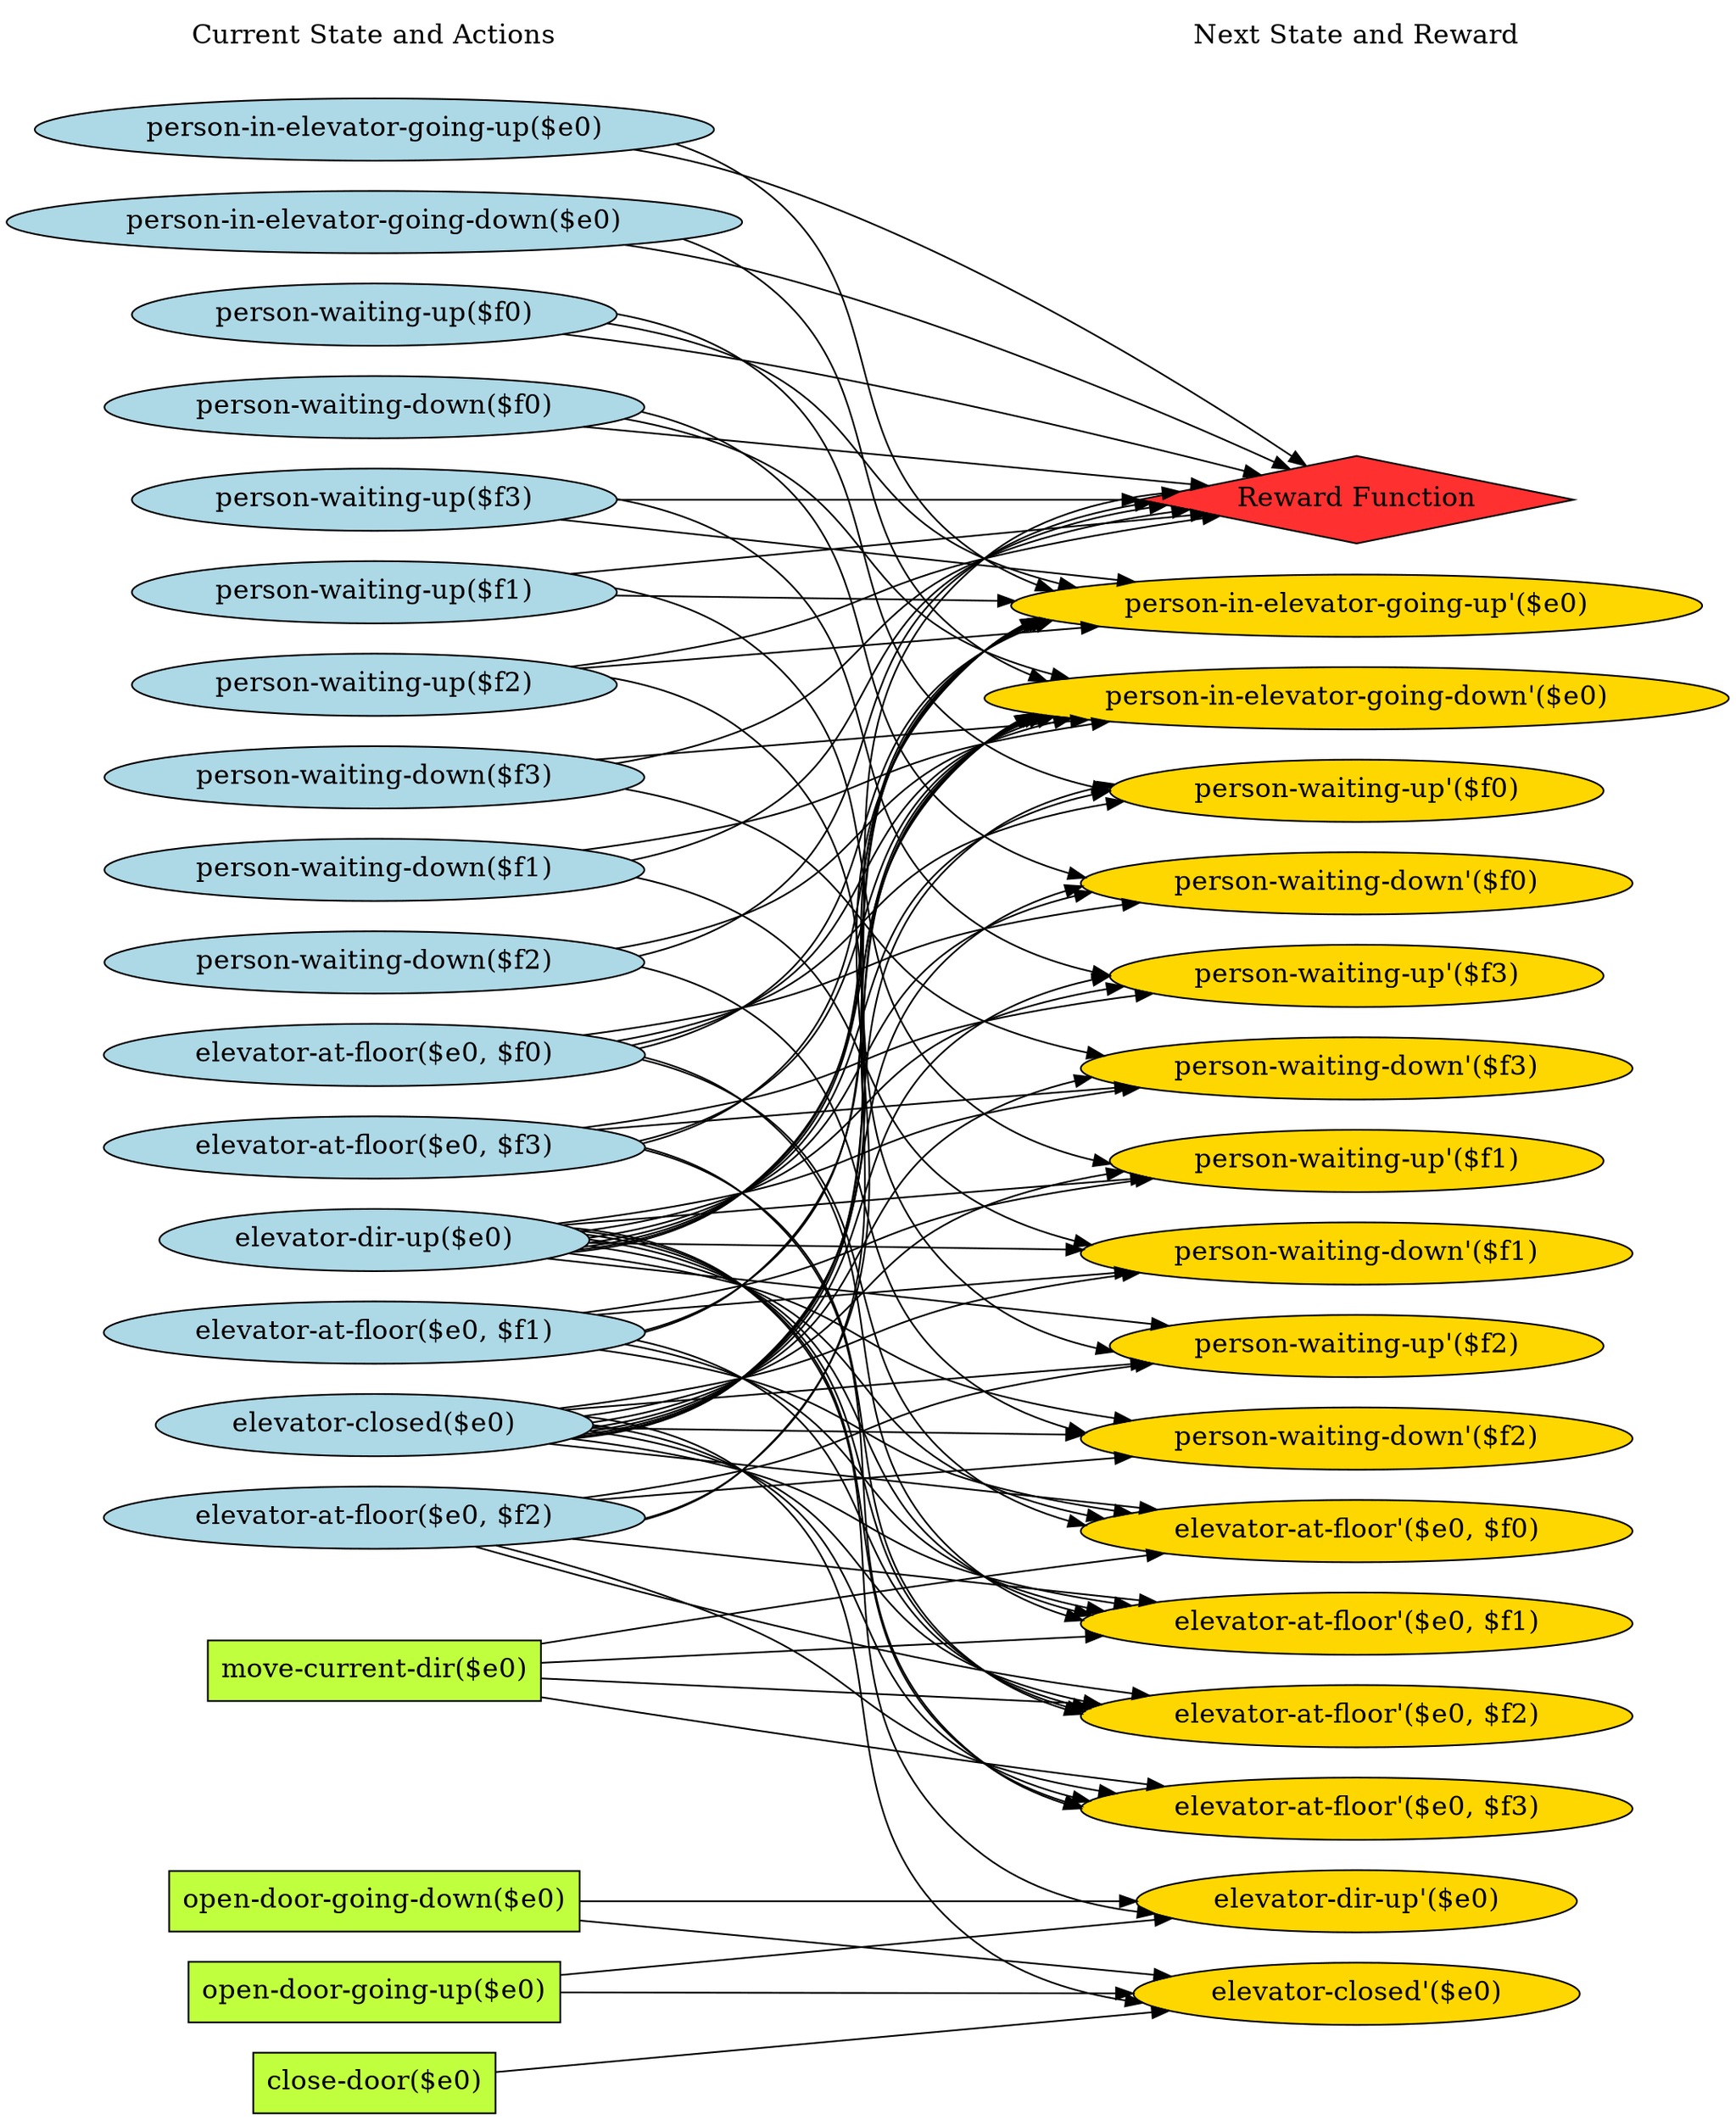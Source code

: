 digraph G {
	graph [bb="0,0,858.18,1187",
		fontname=Helvetica,
		fontsize=16,
		rankdir=LR,
		ranksep=2.00,
		ratio=auto,
		size=600
	];
	node [fontsize=16,
		label="\N"
	];
	{
		graph [rank=same];
		"person-waiting-up($f0)"		 [color=black,
			fillcolor=lightblue,
			height=0.51069,
			pos="177.48,455",
			shape=ellipse,
			style=filled,
			width=3.2802];
		"person-waiting-down($f3)"		 [color=black,
			fillcolor=lightblue,
			height=0.51069,
			pos="177.48,345",
			shape=ellipse,
			style=filled,
			width=3.6534];
		"person-waiting-down($f1)"		 [color=black,
			fillcolor=lightblue,
			height=0.51069,
			pos="177.48,675",
			shape=ellipse,
			style=filled,
			width=3.6534];
		"Current State and Actions"		 [color=black,
			fillcolor=white,
			height=0.5,
			pos="177.48,1169",
			shape=plaintext,
			style=bold,
			width=2.5139];
		"open-door-going-down($e0)"		 [color=black,
			fillcolor=olivedrab1,
			height=0.5,
			pos="177.48,72",
			shape=box,
			style=filled,
			width=2.7917];
		"elevator-closed($e0)"		 [color=black,
			fillcolor=lightblue,
			height=0.51069,
			pos="177.48,840",
			shape=ellipse,
			style=filled,
			width=2.8874];
		"elevator-at-floor($e0, $f1)"		 [color=black,
			fillcolor=lightblue,
			height=0.51069,
			pos="177.48,1005",
			shape=ellipse,
			style=filled,
			width=3.6141];
		"open-door-going-up($e0)"		 [color=black,
			fillcolor=olivedrab1,
			height=0.5,
			pos="177.48,126",
			shape=box,
			style=filled,
			width=2.5278];
		"elevator-at-floor($e0, $f3)"		 [color=black,
			fillcolor=lightblue,
			height=0.51069,
			pos="177.48,730",
			shape=ellipse,
			style=filled,
			width=3.6141];
		"person-waiting-up($f2)"		 [color=black,
			fillcolor=lightblue,
			height=0.51069,
			pos="177.48,400",
			shape=ellipse,
			style=filled,
			width=3.2802];
		"person-waiting-down($f2)"		 [color=black,
			fillcolor=lightblue,
			height=0.51069,
			pos="177.48,510",
			shape=ellipse,
			style=filled,
			width=3.6534];
		"person-waiting-down($f0)"		 [color=black,
			fillcolor=lightblue,
			height=0.51069,
			pos="177.48,565",
			shape=ellipse,
			style=filled,
			width=3.6534];
		"elevator-dir-up($e0)"		 [color=black,
			fillcolor=lightblue,
			height=0.51069,
			pos="177.48,785",
			shape=ellipse,
			style=filled,
			width=2.8677];
		"move-current-dir($e0)"		 [color=black,
			fillcolor=olivedrab1,
			height=0.5,
			pos="177.48,1060",
			shape=box,
			style=filled,
			width=2.2222];
		"person-in-elevator-going-up($e0)"		 [color=black,
			fillcolor=lightblue,
			height=0.51069,
			pos="177.48,235",
			shape=ellipse,
			style=filled,
			width=4.5569];
		"person-in-elevator-going-down($e0)"		 [color=black,
			fillcolor=lightblue,
			height=0.51069,
			pos="177.48,290",
			shape=ellipse,
			style=filled,
			width=4.9301];
		"close-door($e0)"		 [color=black,
			fillcolor=olivedrab1,
			height=0.5,
			pos="177.48,18",
			shape=box,
			style=filled,
			width=1.6389];
		"elevator-at-floor($e0, $f0)"		 [color=black,
			fillcolor=lightblue,
			height=0.51069,
			pos="177.48,950",
			shape=ellipse,
			style=filled,
			width=3.6141];
		"elevator-at-floor($e0, $f2)"		 [color=black,
			fillcolor=lightblue,
			height=0.51069,
			pos="177.48,895",
			shape=ellipse,
			style=filled,
			width=3.6141];
		"person-waiting-up($f1)"		 [color=black,
			fillcolor=lightblue,
			height=0.51069,
			pos="177.48,620",
			shape=ellipse,
			style=filled,
			width=3.2802];
		"person-waiting-up($f3)"		 [color=black,
			fillcolor=lightblue,
			height=0.51069,
			pos="177.48,180",
			shape=ellipse,
			style=filled,
			width=3.2802];
	}
	{
		graph [rank=same];
		"elevator-at-floor'($e0, $f0)"		 [color=black,
			fillcolor=gold1,
			height=0.51069,
			pos="678.57,1115",
			shape=ellipse,
			style=filled,
			width=3.673];
		"elevator-at-floor'($e0, $f2)"		 [color=black,
			fillcolor=gold1,
			height=0.51069,
			pos="678.57,1005",
			shape=ellipse,
			style=filled,
			width=3.673];
		"person-waiting-up'($f2)"		 [color=black,
			fillcolor=gold1,
			height=0.51069,
			pos="678.57,620",
			shape=ellipse,
			style=filled,
			width=3.3391];
		"person-waiting-up'($f0)"		 [color=black,
			fillcolor=gold1,
			height=0.51069,
			pos="678.57,675",
			shape=ellipse,
			style=filled,
			width=3.3391];
		"person-waiting-down'($f1)"		 [color=black,
			fillcolor=gold1,
			height=0.51069,
			pos="678.57,895",
			shape=ellipse,
			style=filled,
			width=3.7123];
		"person-waiting-down'($f3)"		 [color=black,
			fillcolor=gold1,
			height=0.51069,
			pos="678.57,455",
			shape=ellipse,
			style=filled,
			width=3.7123];
		"elevator-closed'($e0)"		 [color=black,
			fillcolor=gold1,
			height=0.51069,
			pos="678.57,72",
			shape=ellipse,
			style=filled,
			width=2.9463];
		"Next State and Reward"		 [color=black,
			fillcolor=white,
			height=0.5,
			pos="678.57,1169",
			shape=plaintext,
			style=bold,
			width=2.25];
		"Reward Function"		 [color=black,
			fillcolor=firebrick1,
			height=0.72222,
			pos="678.57,338",
			shape=diamond,
			style=filled,
			width=3.5278];
		"elevator-at-floor'($e0, $f1)"		 [color=black,
			fillcolor=gold1,
			height=0.51069,
			pos="678.57,1060",
			shape=ellipse,
			style=filled,
			width=3.673];
		"elevator-at-floor'($e0, $f3)"		 [color=black,
			fillcolor=gold1,
			height=0.51069,
			pos="678.57,950",
			shape=ellipse,
			style=filled,
			width=3.673];
		"person-waiting-down'($f0)"		 [color=black,
			fillcolor=gold1,
			height=0.51069,
			pos="678.57,785",
			shape=ellipse,
			style=filled,
			width=3.7123];
		"person-waiting-up'($f3)"		 [color=black,
			fillcolor=gold1,
			height=0.51069,
			pos="678.57,400",
			shape=ellipse,
			style=filled,
			width=3.3391];
		"person-waiting-down'($f2)"		 [color=black,
			fillcolor=gold1,
			height=0.51069,
			pos="678.57,730",
			shape=ellipse,
			style=filled,
			width=3.7123];
		"person-waiting-up'($f1)"		 [color=black,
			fillcolor=gold1,
			height=0.51069,
			pos="678.57,840",
			shape=ellipse,
			style=filled,
			width=3.3391];
		"elevator-dir-up'($e0)"		 [color=black,
			fillcolor=gold1,
			height=0.51069,
			pos="678.57,127",
			shape=ellipse,
			style=filled,
			width=2.9266];
		"person-in-elevator-going-up'($e0)"		 [color=black,
			fillcolor=gold1,
			height=0.51069,
			pos="678.57,510",
			shape=ellipse,
			style=filled,
			width=4.6158];
		"person-in-elevator-going-down'($e0)"		 [color=black,
			fillcolor=gold1,
			height=0.51069,
			pos="678.57,565",
			shape=ellipse,
			style=filled,
			width=4.989];
	}
	"person-waiting-up($f0)" -> "person-waiting-up'($f0)"	 [color=black,
		pos="e,564.09,669.28 290.16,460.8 312.58,465.19 335.27,472.14 354.97,483 439.92,529.83 413.98,600.25 498.97,647 515.83,656.27 534.86,\
662.71 554.05,667.14",
		style=solid];
	"person-waiting-up($f0)" -> "Reward Function"	 [pos="e,606.1,349.22 271.73,443.8 298.81,439.58 328.27,434.05 354.97,427 421.06,409.56 433.21,391.64 498.97,373 530.24,364.14 565.22,356.75 \
595.88,351.07"];
	"person-waiting-up($f0)" -> "person-in-elevator-going-up'($e0)"	 [color=black,
		pos="e,559.97,497.04 274.42,465.57 352.72,474.2 464.06,486.47 549.89,495.93",
		style=solid];
	"person-waiting-down($f3)" -> "person-waiting-down'($f3)"	 [color=black,
		pos="e,577.17,442.92 277.23,357.08 302.77,361.18 330.07,366.43 354.97,373 421.06,390.44 432.86,409.62 498.97,427 520.78,432.74 544.42,\
437.46 567.15,441.28",
		style=solid];
	"person-waiting-down($f3)" -> "Reward Function"	 [pos="e,559.65,339.65 308.64,343.17 382.84,342.13 475.47,340.83 549.35,339.8"];
	"person-waiting-down($f3)" -> "person-in-elevator-going-down'($e0)"	 [color=black,
		pos="e,539.27,553.3 298.05,352.45 317.86,356.87 337.58,363.42 354.97,373 439.92,419.83 413.98,490.25 498.97,537 508.55,542.27 518.83,\
546.62 529.44,550.21",
		style=solid];
	"person-waiting-down($f1)" -> "person-waiting-down'($f1)"	 [color=black,
		pos="e,556.11,887.61 298.05,682.45 317.86,686.87 337.58,693.42 354.97,703 439.92,749.83 413.98,820.25 498.97,867 513.57,875.03 529.79,\
880.93 546.34,885.25",
		style=solid];
	"person-waiting-down($f1)" -> "Reward Function"	 [pos="e,573.33,342.6 304.29,669.85 322.41,665.03 339.97,657.76 354.97,647 466.76,566.83 388.64,455.18 498.97,373 517.7,359.04 540.52,350.23 \
563.49,344.75"];
	"person-waiting-down($f1)" -> "person-in-elevator-going-down'($e0)"	 [color=black,
		pos="e,563.95,579.26 277.23,662.92 302.77,658.82 330.07,653.57 354.97,647 421.06,629.56 432.86,610.38 498.97,593 516.59,588.37 535.41,\
584.39 553.97,581.02",
		style=solid];
	"Current State and Actions" -> "Next State and Reward"	 [color=black,
		pos="e,597.46,1169 268,1169 358.21,1169 496.69,1169 587.21,1169",
		style=invis];
	"open-door-going-down($e0)" -> "elevator-closed'($e0)"	 [color=black,
		pos="e,572.35,72 278.28,72 360.24,72 476.38,72 562.29,72",
		style=solid];
	"open-door-going-down($e0)" -> "elevator-dir-up'($e0)"	 [color=black,
		pos="e,588.82,117.22 278.28,82.998 365.57,92.617 491.65,106.51 578.67,116.1",
		style=solid];
	"elevator-closed($e0)" -> "elevator-at-floor'($e0, $f0)"	 [color=black,
		pos="e,553.04,1109.2 281.24,841.87 306.86,846.09 333.2,853.95 354.97,868 452.84,931.18 401.04,1023.9 498.97,1087 512.41,1095.7 527.57,\
1102 543.23,1106.5",
		style=solid];
	"elevator-closed($e0)" -> "elevator-at-floor'($e0, $f2)"	 [color=black,
		pos="e,563.75,995.74 274.75,846.6 301.47,850.73 329.99,857.36 354.97,868 428.82,899.45 425.09,945.62 498.97,977 516.19,984.32 535.07,\
989.74 553.91,993.76",
		style=solid];
	"elevator-closed($e0)" -> "person-waiting-up'($f2)"	 [color=black,
		pos="e,564.09,625.72 279.53,836.1 305.3,831.92 332.15,824.58 354.97,812 439.92,765.17 413.98,694.75 498.97,648 515.83,638.73 534.86,632.29 \
554.05,627.86",
		style=solid];
	"elevator-closed($e0)" -> "person-waiting-up'($f0)"	 [color=black,
		pos="e,570.35,683.06 274.75,833.4 301.47,829.27 329.99,822.64 354.97,812 428.82,780.55 425.09,734.38 498.97,703 518.17,694.84 539.44,\
689.03 560.42,684.9",
		style=solid];
	"elevator-closed($e0)" -> "person-waiting-down'($f1)"	 [color=black,
		pos="e,573.74,883.56 265.99,849.64 348.71,858.76 473.3,872.49 563.72,882.45",
		style=solid];
	"elevator-closed($e0)" -> "person-waiting-down'($f3)"	 [color=black,
		pos="e,548.19,459.39 281.59,840.79 307.63,836.62 334.1,828.12 354.97,812 481.28,714.42 372.57,580.47 498.97,483 510.68,473.97 524.13,\
467.31 538.29,462.46",
		style=solid];
	"elevator-closed($e0)" -> "elevator-closed'($e0)"	 [color=black,
		pos="e,575.88,67.354 278.52,844.45 306.4,840.72 334.59,831.54 354.97,812 588.03,588.58 265.7,323.21 498.97,100 517.01,82.74 541.08,73.503 \
565.69,68.969",
		style=solid];
	"elevator-closed($e0)" -> "elevator-at-floor'($e0, $f1)"	 [color=black,
		pos="e,556.58,1052.7 279.53,843.9 305.3,848.08 332.15,855.42 354.97,868 439.92,914.83 413.98,985.25 498.97,1032 513.68,1040.1 530.04,\
1046 546.73,1050.3",
		style=solid];
	"elevator-closed($e0)" -> "elevator-at-floor'($e0, $f3)"	 [color=black,
		pos="e,577.63,938 264.48,850.1 293.49,854.44 325.87,860.32 354.97,868 421.06,885.44 432.86,904.62 498.97,922 520.91,927.77 544.71,932.52 \
567.56,936.35",
		style=solid];
	"elevator-closed($e0)" -> "person-waiting-down'($f0)"	 [color=black,
		pos="e,573.74,796.44 265.99,830.36 348.71,821.24 473.3,807.51 563.72,797.55",
		style=solid];
	"elevator-closed($e0)" -> "person-waiting-up'($f3)"	 [color=black,
		pos="e,558.24,400.99 281.26,841.68 307.6,837.57 334.3,828.87 354.97,812 496.16,696.73 357.67,543.14 498.97,428 513.24,416.37 530.34,408.6 \
548.23,403.53",
		style=solid];
	"elevator-closed($e0)" -> "person-waiting-down'($f2)"	 [color=black,
		pos="e,577.17,742.08 264.48,829.9 293.49,825.56 325.87,819.68 354.97,812 421.06,794.56 432.86,775.38 498.97,758 520.78,752.26 544.42,\
747.54 567.15,743.72",
		style=solid];
	"elevator-closed($e0)" -> "person-waiting-up'($f1)"	 [color=black,
		pos="e,557.92,840 281.59,840 358.73,840 464.74,840 547.67,840",
		style=solid];
	"elevator-closed($e0)" -> "person-in-elevator-going-up'($e0)"	 [color=black,
		pos="e,535.64,519.42 281.75,839.63 307.51,835.42 333.79,827.19 354.97,812 466.76,731.83 387.1,618.07 498.97,538 507.38,531.98 516.59,\
527.04 526.25,523.01",
		style=solid];
	"elevator-closed($e0)" -> "person-in-elevator-going-down'($e0)"	 [color=black,
		pos="e,534.59,576.17 281.24,838.13 306.86,833.91 333.2,826.05 354.97,812 452.84,748.82 401.04,656.09 498.97,593 507.09,587.76 515.85,\
583.38 524.97,579.73",
		style=solid];
	"elevator-at-floor($e0, $f1)" -> "elevator-at-floor'($e0, $f0)"	 [color=black,
		pos="e,577.63,1103 276.77,1017 302.44,1021.1 329.92,1026.4 354.97,1033 421.06,1050.4 432.86,1069.6 498.97,1087 520.91,1092.8 544.71,1097.5 \
567.56,1101.4",
		style=solid];
	"elevator-at-floor($e0, $f1)" -> "elevator-at-floor'($e0, $f2)"	 [color=black,
		pos="e,546.33,1005 307.66,1005 377.73,1005 464.44,1005 536.3,1005",
		style=solid];
	"elevator-at-floor($e0, $f1)" -> "person-waiting-down'($f1)"	 [color=black,
		pos="e,577.17,907.08 276.77,993 302.44,988.89 329.92,983.61 354.97,977 421.06,959.56 432.86,940.38 498.97,923 520.78,917.26 544.42,912.54 \
567.15,908.72",
		style=solid];
	"elevator-at-floor($e0, $f1)" -> "elevator-at-floor'($e0, $f1)"	 [color=black,
		pos="e,574.22,1048.6 280.69,1016.3 363.12,1025.3 478.98,1038.1 564.24,1047.5",
		style=solid];
	"elevator-at-floor($e0, $f1)" -> "person-waiting-up'($f1)"	 [color=black,
		pos="e,570.35,848.06 290.49,995.7 312.42,991.54 334.85,985.57 354.97,977 428.82,945.55 425.09,899.38 498.97,868 518.17,859.84 539.44,\
854.03 560.42,849.9",
		style=solid];
	"elevator-at-floor($e0, $f1)" -> "person-in-elevator-going-up'($e0)"	 [color=black,
		pos="e,531.55,518.61 305.96,1002 323.86,996.89 340.92,988.97 354.97,977 511.28,843.84 342.53,671.02 498.97,538 506.08,531.95 513.95,526.93 \
522.31,522.78",
		style=solid];
	"elevator-at-floor($e0, $f1)" -> "person-in-elevator-going-down'($e0)"	 [color=black,
		pos="e,528.85,575.31 305.53,1001.5 323.48,996.43 340.67,988.67 354.97,977 496.16,861.73 357.67,708.14 498.97,593 505.3,587.84 512.19,\
583.44 519.45,579.7",
		style=solid];
	"open-door-going-up($e0)" -> "elevator-closed'($e0)"	 [color=black,
		pos="e,588.18,81.672 268.58,116.25 355.85,106.81 487.91,92.521 578.2,82.751",
		style=solid];
	"open-door-going-up($e0)" -> "elevator-dir-up'($e0)"	 [color=black,
		pos="e,573.06,126.79 268.58,126.18 351.03,126.35 473.46,126.59 562.88,126.77",
		style=solid];
	"elevator-at-floor($e0, $f3)" -> "elevator-at-floor'($e0, $f2)"	 [color=black,
		pos="e,553.04,999.18 301.09,735.9 320.12,740.55 338.81,747.57 354.97,758 452.84,821.18 401.04,913.91 498.97,977 512.41,985.66 527.57,\
991.98 543.23,996.55",
		style=solid];
	"elevator-at-floor($e0, $f3)" -> "person-waiting-down'($f3)"	 [color=black,
		pos="e,552.11,461.05 301.09,724.1 320.12,719.45 338.81,712.43 354.97,702 452.84,638.82 401.04,546.09 498.97,483 512.06,474.56 526.79,\
468.35 542.03,463.8",
		style=solid];
	"elevator-at-floor($e0, $f3)" -> "elevator-at-floor'($e0, $f3)"	 [color=black,
		pos="e,556.58,942.71 297.12,737.24 317.24,741.67 337.31,748.27 354.97,758 439.92,804.83 413.98,875.25 498.97,922 513.68,930.09 530.04,\
936.03 546.73,940.35",
		style=solid];
	"elevator-at-floor($e0, $f3)" -> "person-waiting-up'($f3)"	 [color=black,
		pos="e,559.55,402.71 303.37,725.09 321.82,720.27 339.72,712.94 354.97,702 466.76,621.83 387.1,508.07 498.97,428 514,417.24 531.58,409.95 \
549.73,405.1",
		style=solid];
	"elevator-at-floor($e0, $f3)" -> "person-in-elevator-going-up'($e0)"	 [color=black,
		pos="e,542.99,520.65 297.12,722.76 317.24,718.33 337.31,711.73 354.97,702 439.92,655.17 413.98,584.75 498.97,538 509.71,532.09 521.33,\
527.33 533.31,523.51",
		style=solid];
	"elevator-at-floor($e0, $f3)" -> "person-in-elevator-going-down'($e0)"	 [color=black,
		pos="e,547.65,577.63 290.49,720.7 312.42,716.54 334.85,710.57 354.97,702 428.82,670.55 425.09,624.38 498.97,593 511.29,587.77 524.46,\
583.5 537.86,580.02",
		style=solid];
	"person-waiting-up($f2)" -> "person-waiting-up'($f2)"	 [color=black,
		pos="e,564.09,614.28 290.16,405.8 312.58,410.19 335.27,417.14 354.97,428 439.92,474.83 413.98,545.25 498.97,592 515.83,601.27 534.86,\
607.71 554.05,612.14",
		style=solid];
	"person-waiting-up($f2)" -> "Reward Function"	 [pos="e,599.02,347.76 270.32,388.59 361.13,377.31 499.16,360.16 588.87,349.02"];
	"person-waiting-up($f2)" -> "person-in-elevator-going-up'($e0)"	 [color=black,
		pos="e,567.28,496.31 271.73,411.2 298.81,415.42 328.27,420.95 354.97,428 421.06,445.44 432.86,464.62 498.97,482 517.66,486.92 537.7,491.09 \
557.36,494.59",
		style=solid];
	"person-waiting-down($f2)" -> "Reward Function"	 [pos="e,592.92,346.54 290.96,500.61 312.74,496.46 334.99,490.51 354.97,482 428.82,450.55 425.7,405.78 498.97,373 525.04,361.33 554.97,\
353.54 582.78,348.34"];
	"person-waiting-down($f2)" -> "person-waiting-down'($f2)"	 [color=black,
		pos="e,556.11,722.61 298.05,517.45 317.86,521.87 337.58,528.42 354.97,538 439.92,584.83 413.98,655.25 498.97,702 513.57,710.03 529.79,\
715.93 546.34,720.25",
		style=solid];
	"person-waiting-down($f2)" -> "person-in-elevator-going-down'($e0)"	 [color=black,
		pos="e,555.53,551.55 281.29,521.33 357.79,529.76 462.84,541.34 545.55,550.45",
		style=solid];
	"person-waiting-down($f0)" -> "Reward Function"	 [pos="e,583.54,344.68 298.05,557.55 317.86,553.13 337.58,546.58 354.97,537 439.92,490.17 414.88,421.35 498.97,373 521.46,360.07 547.89,\
351.83 573.43,346.61"];
	"person-waiting-down($f0)" -> "person-waiting-down'($f0)"	 [color=black,
		pos="e,556.11,777.61 298.05,572.45 317.86,576.87 337.58,583.42 354.97,593 439.92,639.83 413.98,710.25 498.97,757 513.57,765.03 529.79,\
770.93 546.34,775.25",
		style=solid];
	"person-waiting-down($f0)" -> "person-in-elevator-going-down'($e0)"	 [color=black,
		pos="e,498.79,565 309.29,565 364.03,565 428.71,565 488.47,565",
		style=solid];
	"elevator-dir-up($e0)" -> "elevator-at-floor'($e0, $f0)"	 [color=black,
		pos="e,550.73,1110.2 280.84,785.22 306.88,789.38 333.54,797.63 354.97,813 466.76,893.17 387.1,1006.9 498.97,1087 511.53,1096 525.86,1102.6 \
540.82,1107.3",
		style=solid];
	"elevator-dir-up($e0)" -> "elevator-at-floor'($e0, $f2)"	 [color=black,
		pos="e,556.58,997.71 278.61,788.75 304.66,792.91 331.87,800.27 354.97,813 439.92,859.83 413.98,930.25 498.97,977 513.68,985.09 530.04,\
991.03 546.73,995.35",
		style=solid];
	"elevator-dir-up($e0)" -> "person-waiting-up'($f2)"	 [color=black,
		pos="e,570.35,628.06 274.29,778.47 301.15,774.35 329.85,767.7 354.97,757 428.82,725.55 425.09,679.38 498.97,648 518.17,639.84 539.44,\
634.03 560.42,629.9",
		style=solid];
	"elevator-dir-up($e0)" -> "person-waiting-up'($f0)"	 [color=black,
		pos="e,582.75,686.2 264.04,774.97 293.15,770.62 325.72,764.72 354.97,757 421.06,739.56 432.86,720.38 498.97,703 522.58,696.79 548.33,\
691.77 572.74,687.79",
		style=solid];
	"elevator-dir-up($e0)" -> "person-waiting-down'($f1)"	 [color=black,
		pos="e,577.17,882.92 264.04,795.03 293.15,799.38 325.72,805.28 354.97,813 421.06,830.44 432.86,849.62 498.97,867 520.78,872.74 544.42,\
877.46 567.15,881.28",
		style=solid];
	"elevator-dir-up($e0)" -> "person-waiting-down'($f3)"	 [color=black,
		pos="e,549.81,460.08 280.84,784.78 306.88,780.62 333.54,772.37 354.97,757 466.76,676.83 387.1,563.07 498.97,483 511.32,474.16 525.39,\
467.66 540.08,462.93",
		style=solid];
	"elevator-dir-up($e0)" -> "Reward Function"	 [pos="e,568.67,341.51 280.34,786.82 306.98,782.77 334.06,774.07 354.97,757 496.16,641.73 359.88,490.81 498.97,373 515.9,358.65 536.99,\
349.55 558.68,343.88"];
	"elevator-dir-up($e0)" -> "elevator-at-floor'($e0, $f1)"	 [color=black,
		pos="e,553.04,1054.2 280.32,786.72 306.23,790.9 332.94,798.78 354.97,813 452.84,876.18 401.04,968.91 498.97,1032 512.41,1040.7 527.57,\
1047 543.23,1051.5",
		style=solid];
	"elevator-dir-up($e0)" -> "elevator-at-floor'($e0, $f3)"	 [color=black,
		pos="e,563.75,940.74 274.29,791.53 301.15,795.65 329.85,802.3 354.97,813 428.82,844.45 425.09,890.62 498.97,922 516.19,929.32 535.07,\
934.74 553.91,938.76",
		style=solid];
	"elevator-dir-up($e0)" -> "person-waiting-down'($f0)"	 [color=black,
		pos="e,544.84,785 280.99,785 354.17,785 453.57,785 534.55,785",
		style=solid];
	"elevator-dir-up($e0)" -> "person-waiting-up'($f3)"	 [color=black,
		pos="e,558.82,401.72 280.67,785.94 307.01,781.82 333.85,773.31 354.97,757 481.28,659.42 372.57,525.47 498.97,428 513.54,416.76 530.81,\
409.2 548.78,404.23",
		style=solid];
	"elevator-dir-up($e0)" -> "person-waiting-down'($f2)"	 [color=black,
		pos="e,573.62,741.46 265.7,775.39 348.39,766.28 473.07,752.54 563.59,742.56",
		style=solid];
	"elevator-dir-up($e0)" -> "person-waiting-up'($f1)"	 [color=black,
		pos="e,580.66,829.32 265.7,794.61 350.54,803.96 479.6,818.18 570.59,828.21",
		style=solid];
	"elevator-dir-up($e0)" -> "elevator-dir-up'($e0)"	 [color=black,
		pos="e,652.76,144.97 280.01,787.66 306.95,783.68 334.27,774.81 354.97,757 515.43,618.94 388.33,483.47 498.97,303 537.95,239.42 604.74,\
182.12 644.67,151.16",
		style=solid];
	"elevator-dir-up($e0)" -> "person-in-elevator-going-up'($e0)"	 [color=black,
		pos="e,538.24,519.97 280.32,783.28 306.23,779.1 332.94,771.22 354.97,757 452.84,693.82 401.04,601.09 498.97,538 508.16,532.08 518.16,\
527.25 528.57,523.33",
		style=solid];
	"elevator-dir-up($e0)" -> "person-in-elevator-going-down'($e0)"	 [color=black,
		pos="e,539.27,576.7 278.61,781.25 304.66,777.09 331.87,769.73 354.97,757 439.92,710.17 413.98,639.75 498.97,593 508.55,587.73 518.83,\
583.38 529.44,579.79",
		style=solid];
	"move-current-dir($e0)" -> "elevator-at-floor'($e0, $f0)"	 [color=black,
		pos="e,574.18,1103.6 257.57,1068.7 340.18,1077.8 470.53,1092.2 564.1,1102.5",
		style=solid];
	"move-current-dir($e0)" -> "elevator-at-floor'($e0, $f2)"	 [color=black,
		pos="e,574.18,1016.4 257.57,1051.3 340.18,1042.2 470.53,1027.8 564.1,1017.5",
		style=solid];
	"move-current-dir($e0)" -> "elevator-at-floor'($e0, $f1)"	 [color=black,
		pos="e,545.89,1060 257.57,1060 332.14,1060 445.63,1060 535.84,1060",
		style=solid];
	"move-current-dir($e0)" -> "elevator-at-floor'($e0, $f3)"	 [color=black,
		pos="e,577.63,962 257.82,1050.9 288.46,1046.5 323.62,1040.3 354.97,1032 421.06,1014.6 432.86,995.38 498.97,978 520.91,972.23 544.71,967.48 \
567.56,963.65",
		style=solid];
	"person-in-elevator-going-up($e0)" -> "Reward Function"	 [pos="e,621.31,323.64 278.11,249.54 303.25,253.55 330.15,258.15 354.97,263 444.34,280.46 546.6,305.02 611.6,321.21"];
	"person-in-elevator-going-up($e0)" -> "person-in-elevator-going-up'($e0)"	 [color=black,
		pos="e,538.24,500.03 315.72,244.99 329.6,249.4 342.98,255.26 354.97,263 452.84,326.18 401.04,418.91 498.97,482 508.16,487.92 518.16,492.75 \
528.57,496.67",
		style=solid];
	"person-in-elevator-going-down($e0)" -> "Reward Function"	 [pos="e,591.55,329.73 308.31,302.49 393.72,310.7 503.66,321.27 581.29,328.74"];
	"person-in-elevator-going-down($e0)" -> "person-in-elevator-going-down'($e0)"	 [color=black,
		pos="e,534.59,553.83 319.33,301.17 331.92,305.43 344.02,310.93 354.97,318 452.84,381.18 401.04,473.91 498.97,537 507.09,542.24 515.85,\
546.62 524.97,550.27",
		style=solid];
	"close-door($e0)" -> "elevator-closed'($e0)"	 [color=black,
		pos="e,588.19,62.329 236.71,24.3 320.45,33.36 476.02,50.192 578.16,61.244",
		style=solid];
	"elevator-at-floor($e0, $f0)" -> "elevator-at-floor'($e0, $f0)"	 [color=black,
		pos="e,563.75,1105.7 290.49,959.3 312.42,963.46 334.85,969.43 354.97,978 428.82,1009.5 425.09,1055.6 498.97,1087 516.19,1094.3 535.07,\
1099.7 553.91,1103.8",
		style=solid];
	"elevator-at-floor($e0, $f0)" -> "person-waiting-up'($f0)"	 [color=black,
		pos="e,560.98,679.02 301.09,944.1 320.12,939.45 338.81,932.43 354.97,922 452.84,858.82 401.04,766.09 498.97,703 514.62,692.91 532.62,\
686 551.02,681.33",
		style=solid];
	"elevator-at-floor($e0, $f0)" -> "elevator-at-floor'($e0, $f1)"	 [color=black,
		pos="e,577.63,1048 276.77,962 302.44,966.11 329.92,971.39 354.97,978 421.06,995.44 432.86,1014.6 498.97,1032 520.91,1037.8 544.71,1042.5 \
567.56,1046.4",
		style=solid];
	"elevator-at-floor($e0, $f0)" -> "person-waiting-down'($f0)"	 [color=black,
		pos="e,563.28,794.35 290.49,940.7 312.42,936.54 334.85,930.57 354.97,922 428.82,890.55 425.09,844.38 498.97,813 515.99,805.77 534.63,\
800.39 553.25,796.38",
		style=solid];
	"elevator-at-floor($e0, $f0)" -> "person-in-elevator-going-up'($e0)"	 [color=black,
		pos="e,532.35,518.87 305.53,946.47 323.48,941.43 340.67,933.67 354.97,922 496.16,806.73 357.67,653.14 498.97,538 506.29,532.03 514.37,\
527.08 522.91,522.98",
		style=solid];
	"elevator-at-floor($e0, $f0)" -> "person-in-elevator-going-down'($e0)"	 [color=black,
		pos="e,530.15,575.49 304.53,945.91 322.72,940.96 340.24,933.38 354.97,922 481.28,824.42 372.57,690.47 498.97,593 505.76,587.77 513.13,\
583.33 520.88,579.58",
		style=solid];
	"elevator-at-floor($e0, $f2)" -> "elevator-at-floor'($e0, $f2)"	 [color=black,
		pos="e,577.63,993 276.77,907 302.44,911.11 329.92,916.39 354.97,923 421.06,940.44 432.86,959.62 498.97,977 520.91,982.77 544.71,987.52 \
567.56,991.35",
		style=solid];
	"elevator-at-floor($e0, $f2)" -> "person-waiting-up'($f2)"	 [color=black,
		pos="e,560.98,624.02 301.09,889.1 320.12,884.45 338.81,877.43 354.97,867 452.84,803.82 401.04,711.09 498.97,648 514.62,637.91 532.62,\
631 551.02,626.33",
		style=solid];
	"elevator-at-floor($e0, $f2)" -> "elevator-at-floor'($e0, $f1)"	 [color=black,
		pos="e,563.75,1050.7 290.49,904.3 312.42,908.46 334.85,914.43 354.97,923 428.82,954.45 425.09,1000.6 498.97,1032 516.19,1039.3 535.07,\
1044.7 553.91,1048.8",
		style=solid];
	"elevator-at-floor($e0, $f2)" -> "elevator-at-floor'($e0, $f3)"	 [color=black,
		pos="e,574.22,938.61 280.69,906.26 363.12,915.35 478.98,928.11 564.24,937.51",
		style=solid];
	"elevator-at-floor($e0, $f2)" -> "person-waiting-down'($f2)"	 [color=black,
		pos="e,563.28,739.35 290.49,885.7 312.42,881.54 334.85,875.57 354.97,867 428.82,835.55 425.09,789.38 498.97,758 515.99,750.77 534.63,\
745.39 553.25,741.38",
		style=solid];
	"elevator-at-floor($e0, $f2)" -> "person-in-elevator-going-up'($e0)"	 [color=black,
		pos="e,533.7,519.11 304.53,890.91 322.72,885.96 340.24,878.38 354.97,867 481.28,769.42 372.57,635.47 498.97,538 506.72,532.03 515.22,\
527.09 524.19,523.03",
		style=solid];
	"elevator-at-floor($e0, $f2)" -> "person-in-elevator-going-down'($e0)"	 [color=black,
		pos="e,532.04,575.72 303.37,890.09 321.82,885.27 339.72,877.94 354.97,867 466.76,786.83 387.1,673.07 498.97,593 506.29,587.76 514.22,\
583.34 522.52,579.62",
		style=solid];
	"person-waiting-up($f1)" -> "Reward Function"	 [pos="e,577.6,343.41 292.78,615.98 314.65,611.42 336.46,603.95 354.97,592 452.84,528.82 402.26,437.94 498.97,373 519.26,359.38 543.59,\
350.79 567.67,345.44"];
	"person-waiting-up($f1)" -> "person-waiting-up'($f1)"	 [color=black,
		pos="e,564.09,834.28 290.16,625.8 312.58,630.19 335.27,637.14 354.97,648 439.92,694.83 413.98,765.25 498.97,812 515.83,821.27 534.86,\
827.71 554.05,832.14",
		style=solid];
	"person-waiting-up($f1)" -> "person-in-elevator-going-up'($e0)"	 [color=black,
		pos="e,567.28,523.69 271.73,608.8 298.81,604.58 328.27,599.05 354.97,592 421.06,574.56 432.86,555.38 498.97,538 517.66,533.08 537.7,528.91 \
557.36,525.41",
		style=solid];
	"person-waiting-up($f3)" -> "Reward Function"	 [pos="e,640.3,319.74 272.75,190.93 299.58,195.13 328.66,200.71 354.97,208 456.54,236.13 569.57,286.33 631.22,315.43"];
	"person-waiting-up($f3)" -> "person-waiting-up'($f3)"	 [color=black,
		pos="e,563.15,394.85 290.19,185.75 312.6,190.15 335.29,197.11 354.97,208 440.14,255.12 413.63,326.2 498.97,373 515.59,382.12 534.33,388.43 \
553.25,392.77",
		style=solid];
	"person-waiting-up($f3)" -> "person-in-elevator-going-up'($e0)"	 [color=black,
		pos="e,535.64,500.58 294.65,182.82 316.13,187.52 337.32,195.34 354.97,208 466.76,288.17 387.1,401.93 498.97,482 507.38,488.02 516.59,\
492.96 526.25,496.99",
		style=solid];
}
